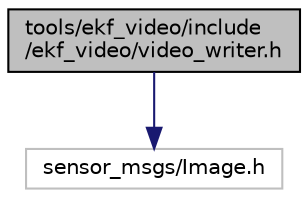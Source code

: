 digraph "tools/ekf_video/include/ekf_video/video_writer.h"
{
 // LATEX_PDF_SIZE
  edge [fontname="Helvetica",fontsize="10",labelfontname="Helvetica",labelfontsize="10"];
  node [fontname="Helvetica",fontsize="10",shape=record];
  Node1 [label="tools/ekf_video/include\l/ekf_video/video_writer.h",height=0.2,width=0.4,color="black", fillcolor="grey75", style="filled", fontcolor="black",tooltip=" "];
  Node1 -> Node2 [color="midnightblue",fontsize="10",style="solid",fontname="Helvetica"];
  Node2 [label="sensor_msgs/Image.h",height=0.2,width=0.4,color="grey75", fillcolor="white", style="filled",tooltip=" "];
}
